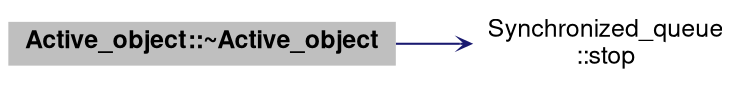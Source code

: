 digraph "Active_object::~Active_object"
{
 // LATEX_PDF_SIZE
  bgcolor="transparent";
  edge [fontname="Helvetica,Arial,sans-serif",fontsize=15,labelfontsize=15 arrowhead=open arrowtail=open arrowsize=0.5];
  node [fontname="Helvetica,Arial,sans-serif",fontsize=15,fontsize=12 shape=plaintext];
  rankdir="LR";
  Node1 [label=<<b>Active_object::~Active_object</b>>,height=0.2,width=0.4,color="black", fillcolor="grey75", style="filled", fontcolor="black",tooltip=" "];
  Node1 -> Node2 [color="midnightblue",style="solid"];
  Node2 [label="Synchronized_queue\l::stop",height=0.2,width=0.4,color="black",URL="$classSynchronized__queue.html#af11ee93b1a5848faec621d43e51d05db",tooltip=" "];
}
